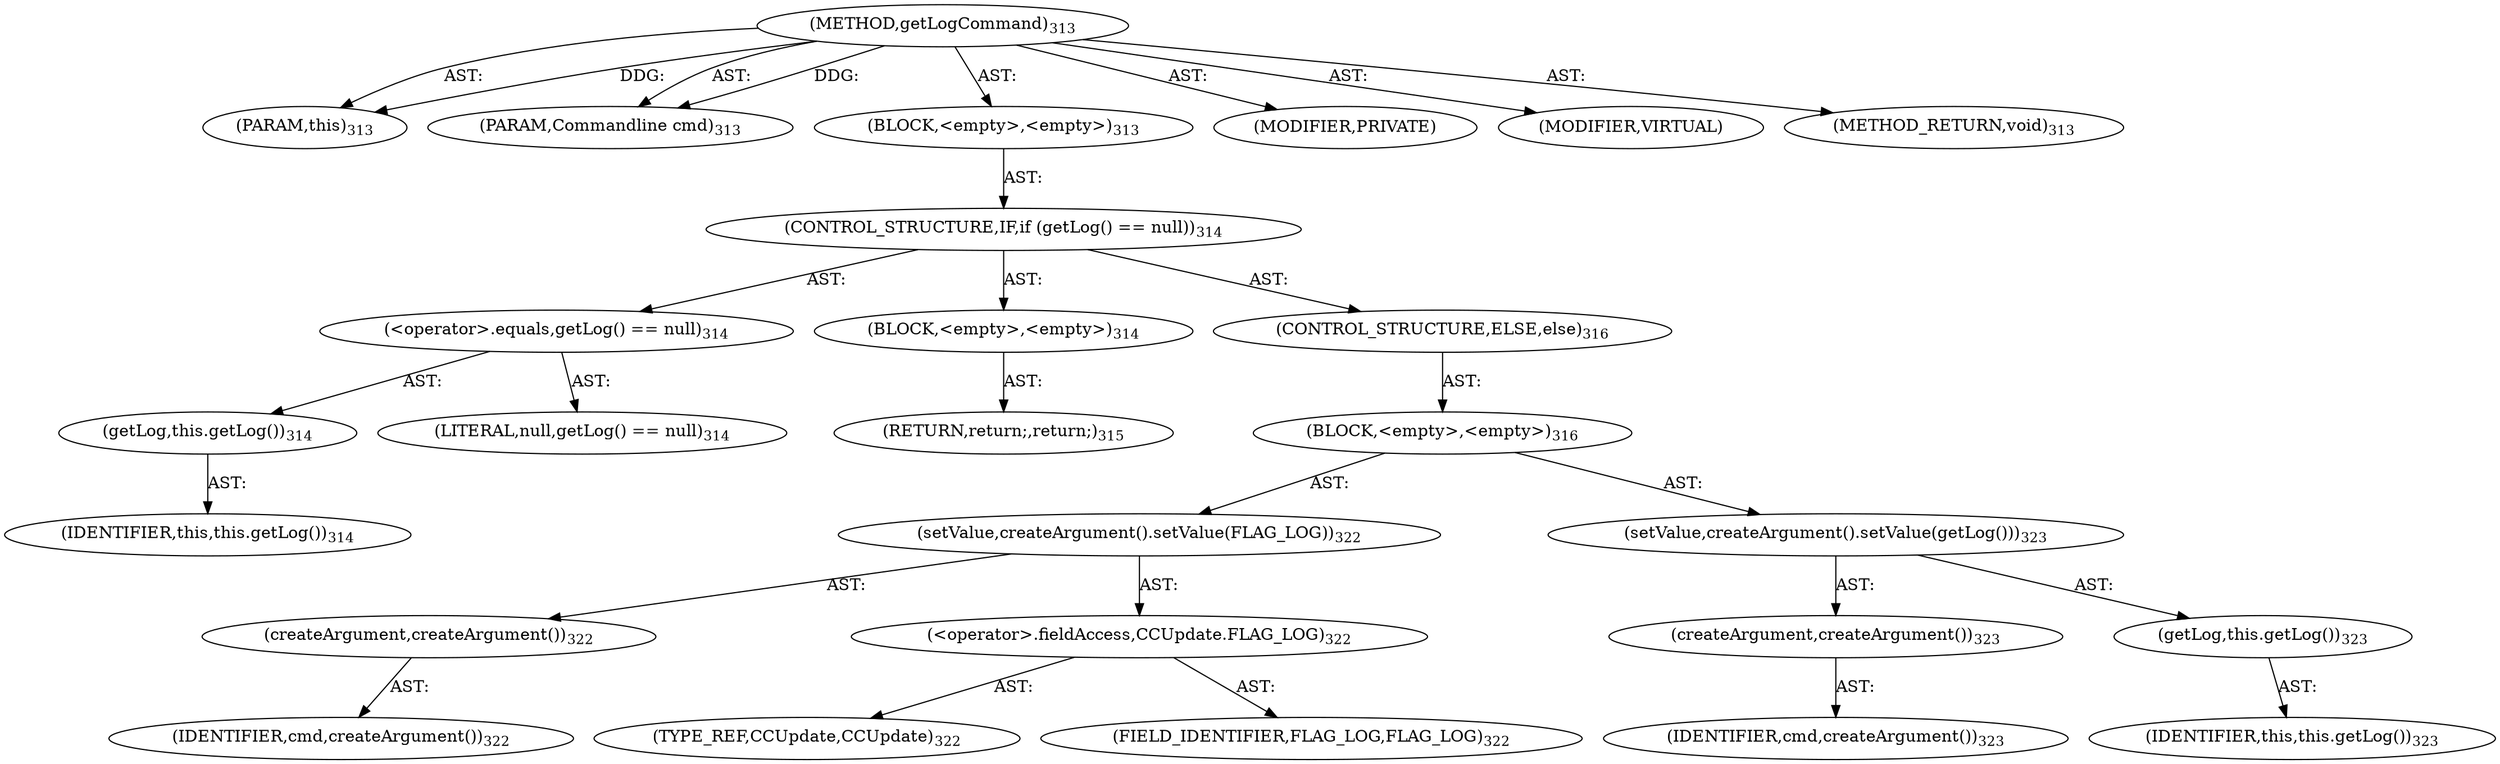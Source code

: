 digraph "getLogCommand" {  
"111669149710" [label = <(METHOD,getLogCommand)<SUB>313</SUB>> ]
"115964116994" [label = <(PARAM,this)<SUB>313</SUB>> ]
"115964117014" [label = <(PARAM,Commandline cmd)<SUB>313</SUB>> ]
"25769803802" [label = <(BLOCK,&lt;empty&gt;,&lt;empty&gt;)<SUB>313</SUB>> ]
"47244640267" [label = <(CONTROL_STRUCTURE,IF,if (getLog() == null))<SUB>314</SUB>> ]
"30064771147" [label = <(&lt;operator&gt;.equals,getLog() == null)<SUB>314</SUB>> ]
"30064771148" [label = <(getLog,this.getLog())<SUB>314</SUB>> ]
"68719476750" [label = <(IDENTIFIER,this,this.getLog())<SUB>314</SUB>> ]
"90194313219" [label = <(LITERAL,null,getLog() == null)<SUB>314</SUB>> ]
"25769803803" [label = <(BLOCK,&lt;empty&gt;,&lt;empty&gt;)<SUB>314</SUB>> ]
"146028888070" [label = <(RETURN,return;,return;)<SUB>315</SUB>> ]
"47244640268" [label = <(CONTROL_STRUCTURE,ELSE,else)<SUB>316</SUB>> ]
"25769803804" [label = <(BLOCK,&lt;empty&gt;,&lt;empty&gt;)<SUB>316</SUB>> ]
"30064771149" [label = <(setValue,createArgument().setValue(FLAG_LOG))<SUB>322</SUB>> ]
"30064771150" [label = <(createArgument,createArgument())<SUB>322</SUB>> ]
"68719476799" [label = <(IDENTIFIER,cmd,createArgument())<SUB>322</SUB>> ]
"30064771151" [label = <(&lt;operator&gt;.fieldAccess,CCUpdate.FLAG_LOG)<SUB>322</SUB>> ]
"180388626438" [label = <(TYPE_REF,CCUpdate,CCUpdate)<SUB>322</SUB>> ]
"55834574867" [label = <(FIELD_IDENTIFIER,FLAG_LOG,FLAG_LOG)<SUB>322</SUB>> ]
"30064771152" [label = <(setValue,createArgument().setValue(getLog()))<SUB>323</SUB>> ]
"30064771153" [label = <(createArgument,createArgument())<SUB>323</SUB>> ]
"68719476800" [label = <(IDENTIFIER,cmd,createArgument())<SUB>323</SUB>> ]
"30064771154" [label = <(getLog,this.getLog())<SUB>323</SUB>> ]
"68719476751" [label = <(IDENTIFIER,this,this.getLog())<SUB>323</SUB>> ]
"133143986210" [label = <(MODIFIER,PRIVATE)> ]
"133143986211" [label = <(MODIFIER,VIRTUAL)> ]
"128849018894" [label = <(METHOD_RETURN,void)<SUB>313</SUB>> ]
  "111669149710" -> "115964116994"  [ label = "AST: "] 
  "111669149710" -> "115964117014"  [ label = "AST: "] 
  "111669149710" -> "25769803802"  [ label = "AST: "] 
  "111669149710" -> "133143986210"  [ label = "AST: "] 
  "111669149710" -> "133143986211"  [ label = "AST: "] 
  "111669149710" -> "128849018894"  [ label = "AST: "] 
  "25769803802" -> "47244640267"  [ label = "AST: "] 
  "47244640267" -> "30064771147"  [ label = "AST: "] 
  "47244640267" -> "25769803803"  [ label = "AST: "] 
  "47244640267" -> "47244640268"  [ label = "AST: "] 
  "30064771147" -> "30064771148"  [ label = "AST: "] 
  "30064771147" -> "90194313219"  [ label = "AST: "] 
  "30064771148" -> "68719476750"  [ label = "AST: "] 
  "25769803803" -> "146028888070"  [ label = "AST: "] 
  "47244640268" -> "25769803804"  [ label = "AST: "] 
  "25769803804" -> "30064771149"  [ label = "AST: "] 
  "25769803804" -> "30064771152"  [ label = "AST: "] 
  "30064771149" -> "30064771150"  [ label = "AST: "] 
  "30064771149" -> "30064771151"  [ label = "AST: "] 
  "30064771150" -> "68719476799"  [ label = "AST: "] 
  "30064771151" -> "180388626438"  [ label = "AST: "] 
  "30064771151" -> "55834574867"  [ label = "AST: "] 
  "30064771152" -> "30064771153"  [ label = "AST: "] 
  "30064771152" -> "30064771154"  [ label = "AST: "] 
  "30064771153" -> "68719476800"  [ label = "AST: "] 
  "30064771154" -> "68719476751"  [ label = "AST: "] 
  "111669149710" -> "115964116994"  [ label = "DDG: "] 
  "111669149710" -> "115964117014"  [ label = "DDG: "] 
}
